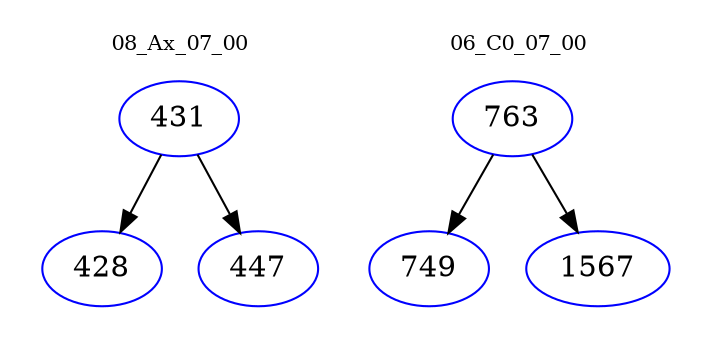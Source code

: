 digraph{
subgraph cluster_0 {
color = white
label = "08_Ax_07_00";
fontsize=10;
T0_431 [label="431", color="blue"]
T0_431 -> T0_428 [color="black"]
T0_428 [label="428", color="blue"]
T0_431 -> T0_447 [color="black"]
T0_447 [label="447", color="blue"]
}
subgraph cluster_1 {
color = white
label = "06_C0_07_00";
fontsize=10;
T1_763 [label="763", color="blue"]
T1_763 -> T1_749 [color="black"]
T1_749 [label="749", color="blue"]
T1_763 -> T1_1567 [color="black"]
T1_1567 [label="1567", color="blue"]
}
}
